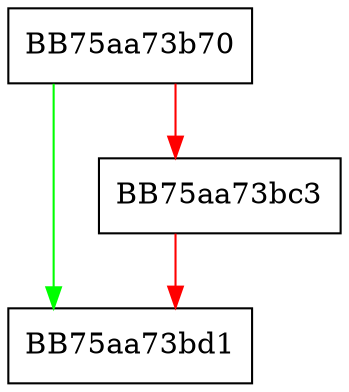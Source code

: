 digraph NTDLL_DLL_VFS_SetLength {
  node [shape="box"];
  graph [splines=ortho];
  BB75aa73b70 -> BB75aa73bd1 [color="green"];
  BB75aa73b70 -> BB75aa73bc3 [color="red"];
  BB75aa73bc3 -> BB75aa73bd1 [color="red"];
}